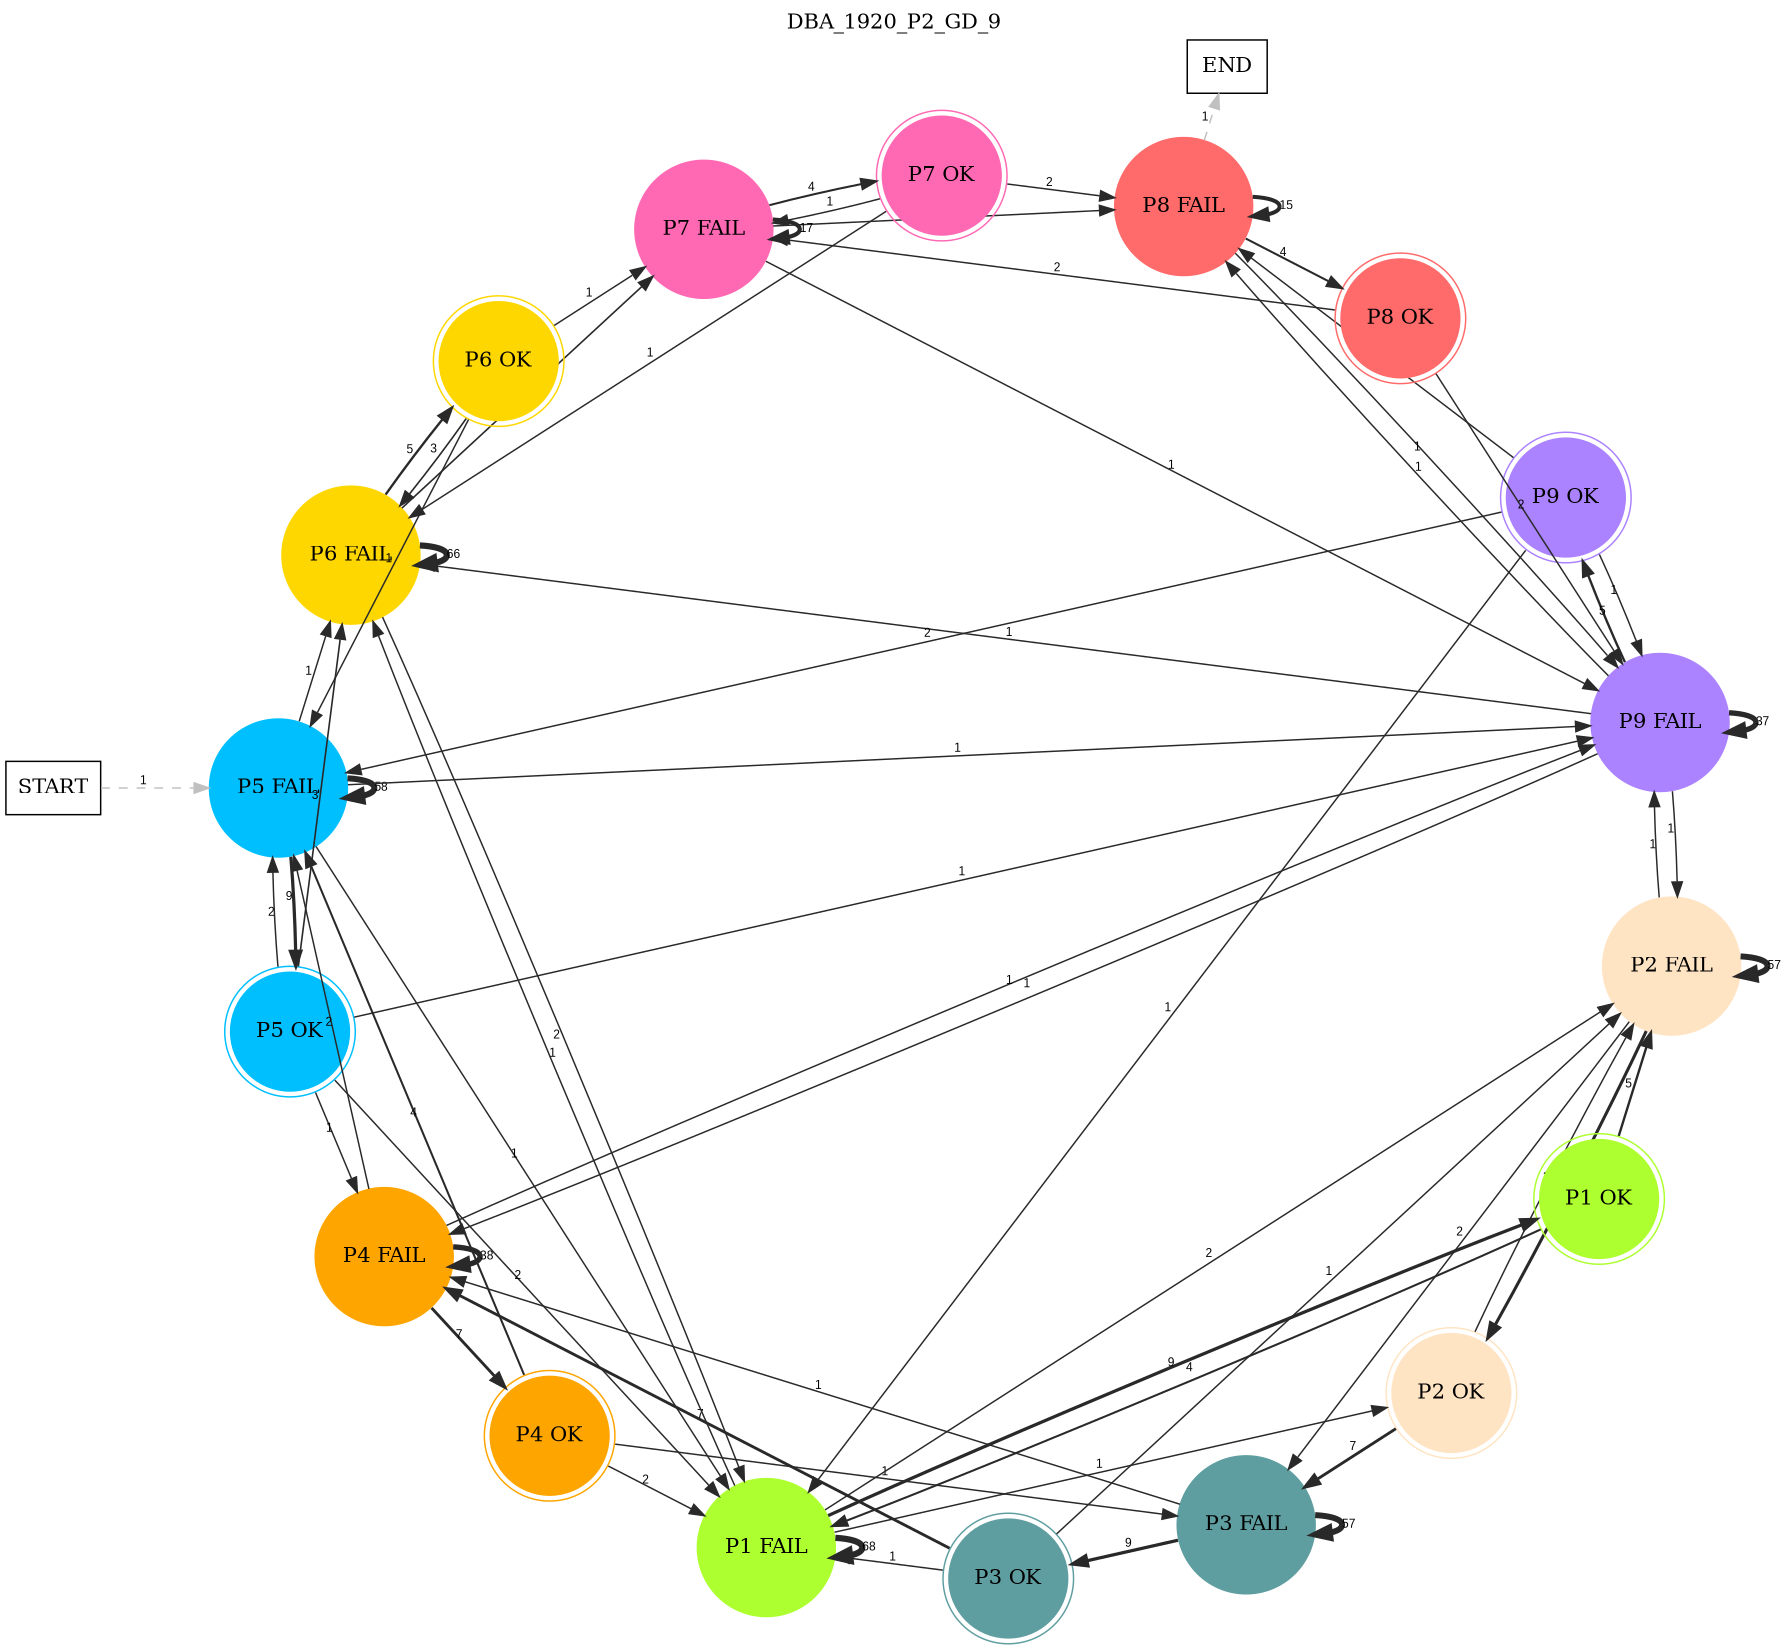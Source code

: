 digraph DBA_1920_P2_GD_9 {
	labelloc="t";
	label=DBA_1920_P2_GD_9;
	dpi = 150
	size="16,11!";
	margin = 0;
layout=circo;
"START" [shape=box, fillcolor=white, style=filled, color=black]
"P5 FAIL" [shape=circle, color=deepskyblue, style=filled]
"P5 OK" [shape=circle, color=deepskyblue, peripheries=2, style=filled]
"P9 FAIL" [shape=circle, color=mediumpurple1, style=filled]
"P9 OK" [shape=circle, color=mediumpurple1, peripheries=2, style=filled]
"P8 FAIL" [shape=circle, color=indianred1, style=filled]
"P8 OK" [shape=circle, color=indianred1, peripheries=2, style=filled]
"P7 FAIL" [shape=circle, color=hotpink, style=filled]
"P7 OK" [shape=circle, color=hotpink, peripheries=2, style=filled]
"P6 FAIL" [shape=circle, color=gold, style=filled]
"P6 OK" [shape=circle, color=gold, peripheries=2, style=filled]
"P4 FAIL" [shape=circle, color=orange, style=filled]
"P4 OK" [shape=circle, color=orange, peripheries=2, style=filled]
"P3 FAIL" [shape=circle, color=cadetblue, style=filled]
"P3 OK" [shape=circle, color=cadetblue, peripheries=2, style=filled]
"P2 FAIL" [shape=circle, color=bisque, style=filled]
"P2 OK" [shape=circle, color=bisque, peripheries=2, style=filled]
"P1 FAIL" [shape=circle, color=greenyellow, style=filled]
"P1 OK" [shape=circle, color=greenyellow, peripheries=2, style=filled]
"END" [shape=box, fillcolor=white, style=filled, color=black]
"START" -> "P5 FAIL" [ style = dashed color=grey label ="1" labelfloat=false fontname="Arial" fontsize=8]

"P5 FAIL" -> "P5 FAIL" [ color=grey16 penwidth = "4.06044301054642"label ="58" labelfloat=false fontname="Arial" fontsize=8]

"P5 FAIL" -> "P5 OK" [ color=grey16 penwidth = "2.19722457733622"label ="9" labelfloat=false fontname="Arial" fontsize=8]

"P5 FAIL" -> "P9 FAIL" [ color=grey16 penwidth = "1"label ="1" labelfloat=false fontname="Arial" fontsize=8]

"P5 FAIL" -> "P6 FAIL" [ color=grey16 penwidth = "1"label ="1" labelfloat=false fontname="Arial" fontsize=8]

"P5 FAIL" -> "P1 FAIL" [ color=grey16 penwidth = "1"label ="1" labelfloat=false fontname="Arial" fontsize=8]

"P5 OK" -> "P5 FAIL" [ color=grey16 penwidth = "1"label ="2" labelfloat=false fontname="Arial" fontsize=8]

"P5 OK" -> "P9 FAIL" [ color=grey16 penwidth = "1"label ="1" labelfloat=false fontname="Arial" fontsize=8]

"P5 OK" -> "P6 FAIL" [ color=grey16 penwidth = "1.09861228866811"label ="3" labelfloat=false fontname="Arial" fontsize=8]

"P5 OK" -> "P4 FAIL" [ color=grey16 penwidth = "1"label ="1" labelfloat=false fontname="Arial" fontsize=8]

"P5 OK" -> "P1 FAIL" [ color=grey16 penwidth = "1"label ="2" labelfloat=false fontname="Arial" fontsize=8]

"P9 FAIL" -> "P9 FAIL" [ color=grey16 penwidth = "3.61091791264422"label ="37" labelfloat=false fontname="Arial" fontsize=8]

"P9 FAIL" -> "P9 OK" [ color=grey16 penwidth = "1.6094379124341"label ="5" labelfloat=false fontname="Arial" fontsize=8]

"P9 FAIL" -> "P8 FAIL" [ color=grey16 penwidth = "1"label ="1" labelfloat=false fontname="Arial" fontsize=8]

"P9 FAIL" -> "P6 FAIL" [ color=grey16 penwidth = "1"label ="1" labelfloat=false fontname="Arial" fontsize=8]

"P9 FAIL" -> "P4 FAIL" [ color=grey16 penwidth = "1"label ="1" labelfloat=false fontname="Arial" fontsize=8]

"P9 FAIL" -> "P2 FAIL" [ color=grey16 penwidth = "1"label ="1" labelfloat=false fontname="Arial" fontsize=8]

"P9 OK" -> "P5 FAIL" [ color=grey16 penwidth = "1"label ="2" labelfloat=false fontname="Arial" fontsize=8]

"P9 OK" -> "P9 FAIL" [ color=grey16 penwidth = "1"label ="1" labelfloat=false fontname="Arial" fontsize=8]

"P9 OK" -> "P8 FAIL" [ color=grey16 penwidth = "1"label ="1" labelfloat=false fontname="Arial" fontsize=8]

"P9 OK" -> "P1 FAIL" [ color=grey16 penwidth = "1"label ="1" labelfloat=false fontname="Arial" fontsize=8]

"P8 FAIL" -> "P9 FAIL" [ color=grey16 penwidth = "1"label ="1" labelfloat=false fontname="Arial" fontsize=8]

"P8 FAIL" -> "P8 FAIL" [ color=grey16 penwidth = "2.70805020110221"label ="15" labelfloat=false fontname="Arial" fontsize=8]

"P8 FAIL" -> "P8 OK" [ color=grey16 penwidth = "1.38629436111989"label ="4" labelfloat=false fontname="Arial" fontsize=8]

"P8 FAIL" -> "END" [ style = dashed color=grey label ="1" labelfloat=false fontname="Arial" fontsize=8]

"P8 OK" -> "P9 FAIL" [ color=grey16 penwidth = "1"label ="2" labelfloat=false fontname="Arial" fontsize=8]

"P8 OK" -> "P7 FAIL" [ color=grey16 penwidth = "1"label ="2" labelfloat=false fontname="Arial" fontsize=8]

"P7 FAIL" -> "P9 FAIL" [ color=grey16 penwidth = "1"label ="1" labelfloat=false fontname="Arial" fontsize=8]

"P7 FAIL" -> "P8 FAIL" [ color=grey16 penwidth = "1"label ="2" labelfloat=false fontname="Arial" fontsize=8]

"P7 FAIL" -> "P7 FAIL" [ color=grey16 penwidth = "2.83321334405622"label ="17" labelfloat=false fontname="Arial" fontsize=8]

"P7 FAIL" -> "P7 OK" [ color=grey16 penwidth = "1.38629436111989"label ="4" labelfloat=false fontname="Arial" fontsize=8]

"P7 OK" -> "P8 FAIL" [ color=grey16 penwidth = "1"label ="2" labelfloat=false fontname="Arial" fontsize=8]

"P7 OK" -> "P7 FAIL" [ color=grey16 penwidth = "1"label ="1" labelfloat=false fontname="Arial" fontsize=8]

"P7 OK" -> "P6 FAIL" [ color=grey16 penwidth = "1"label ="1" labelfloat=false fontname="Arial" fontsize=8]

"P6 FAIL" -> "P7 FAIL" [ color=grey16 penwidth = "1.09861228866811"label ="3" labelfloat=false fontname="Arial" fontsize=8]

"P6 FAIL" -> "P6 FAIL" [ color=grey16 penwidth = "4.18965474202643"label ="66" labelfloat=false fontname="Arial" fontsize=8]

"P6 FAIL" -> "P6 OK" [ color=grey16 penwidth = "1.6094379124341"label ="5" labelfloat=false fontname="Arial" fontsize=8]

"P6 FAIL" -> "P1 FAIL" [ color=grey16 penwidth = "1"label ="2" labelfloat=false fontname="Arial" fontsize=8]

"P6 OK" -> "P5 FAIL" [ color=grey16 penwidth = "1"label ="1" labelfloat=false fontname="Arial" fontsize=8]

"P6 OK" -> "P7 FAIL" [ color=grey16 penwidth = "1"label ="1" labelfloat=false fontname="Arial" fontsize=8]

"P6 OK" -> "P6 FAIL" [ color=grey16 penwidth = "1.09861228866811"label ="3" labelfloat=false fontname="Arial" fontsize=8]

"P4 FAIL" -> "P5 FAIL" [ color=grey16 penwidth = "1"label ="2" labelfloat=false fontname="Arial" fontsize=8]

"P4 FAIL" -> "P9 FAIL" [ color=grey16 penwidth = "1"label ="1" labelfloat=false fontname="Arial" fontsize=8]

"P4 FAIL" -> "P4 FAIL" [ color=grey16 penwidth = "3.63758615972639"label ="38" labelfloat=false fontname="Arial" fontsize=8]

"P4 FAIL" -> "P4 OK" [ color=grey16 penwidth = "1.94591014905531"label ="7" labelfloat=false fontname="Arial" fontsize=8]

"P4 OK" -> "P5 FAIL" [ color=grey16 penwidth = "1.38629436111989"label ="4" labelfloat=false fontname="Arial" fontsize=8]

"P4 OK" -> "P3 FAIL" [ color=grey16 penwidth = "1"label ="1" labelfloat=false fontname="Arial" fontsize=8]

"P4 OK" -> "P1 FAIL" [ color=grey16 penwidth = "1"label ="2" labelfloat=false fontname="Arial" fontsize=8]

"P3 FAIL" -> "P4 FAIL" [ color=grey16 penwidth = "1"label ="1" labelfloat=false fontname="Arial" fontsize=8]

"P3 FAIL" -> "P3 FAIL" [ color=grey16 penwidth = "4.04305126783455"label ="57" labelfloat=false fontname="Arial" fontsize=8]

"P3 FAIL" -> "P3 OK" [ color=grey16 penwidth = "2.19722457733622"label ="9" labelfloat=false fontname="Arial" fontsize=8]

"P3 OK" -> "P4 FAIL" [ color=grey16 penwidth = "1.94591014905531"label ="7" labelfloat=false fontname="Arial" fontsize=8]

"P3 OK" -> "P2 FAIL" [ color=grey16 penwidth = "1"label ="1" labelfloat=false fontname="Arial" fontsize=8]

"P3 OK" -> "P1 FAIL" [ color=grey16 penwidth = "1"label ="1" labelfloat=false fontname="Arial" fontsize=8]

"P2 FAIL" -> "P9 FAIL" [ color=grey16 penwidth = "1"label ="1" labelfloat=false fontname="Arial" fontsize=8]

"P2 FAIL" -> "P3 FAIL" [ color=grey16 penwidth = "1"label ="2" labelfloat=false fontname="Arial" fontsize=8]

"P2 FAIL" -> "P2 FAIL" [ color=grey16 penwidth = "4.04305126783455"label ="57" labelfloat=false fontname="Arial" fontsize=8]

"P2 FAIL" -> "P2 OK" [ color=grey16 penwidth = "2.07944154167984"label ="8" labelfloat=false fontname="Arial" fontsize=8]

"P2 OK" -> "P3 FAIL" [ color=grey16 penwidth = "1.94591014905531"label ="7" labelfloat=false fontname="Arial" fontsize=8]

"P2 OK" -> "P2 FAIL" [ color=grey16 penwidth = "1"label ="2" labelfloat=false fontname="Arial" fontsize=8]

"P1 FAIL" -> "P6 FAIL" [ color=grey16 penwidth = "1"label ="1" labelfloat=false fontname="Arial" fontsize=8]

"P1 FAIL" -> "P2 FAIL" [ color=grey16 penwidth = "1"label ="2" labelfloat=false fontname="Arial" fontsize=8]

"P1 FAIL" -> "P2 OK" [ color=grey16 penwidth = "1"label ="1" labelfloat=false fontname="Arial" fontsize=8]

"P1 FAIL" -> "P1 FAIL" [ color=grey16 penwidth = "4.21950770517611"label ="68" labelfloat=false fontname="Arial" fontsize=8]

"P1 FAIL" -> "P1 OK" [ color=grey16 penwidth = "2.19722457733622"label ="9" labelfloat=false fontname="Arial" fontsize=8]

"P1 OK" -> "P2 FAIL" [ color=grey16 penwidth = "1.6094379124341"label ="5" labelfloat=false fontname="Arial" fontsize=8]

"P1 OK" -> "P1 FAIL" [ color=grey16 penwidth = "1.38629436111989"label ="4" labelfloat=false fontname="Arial" fontsize=8]

}
